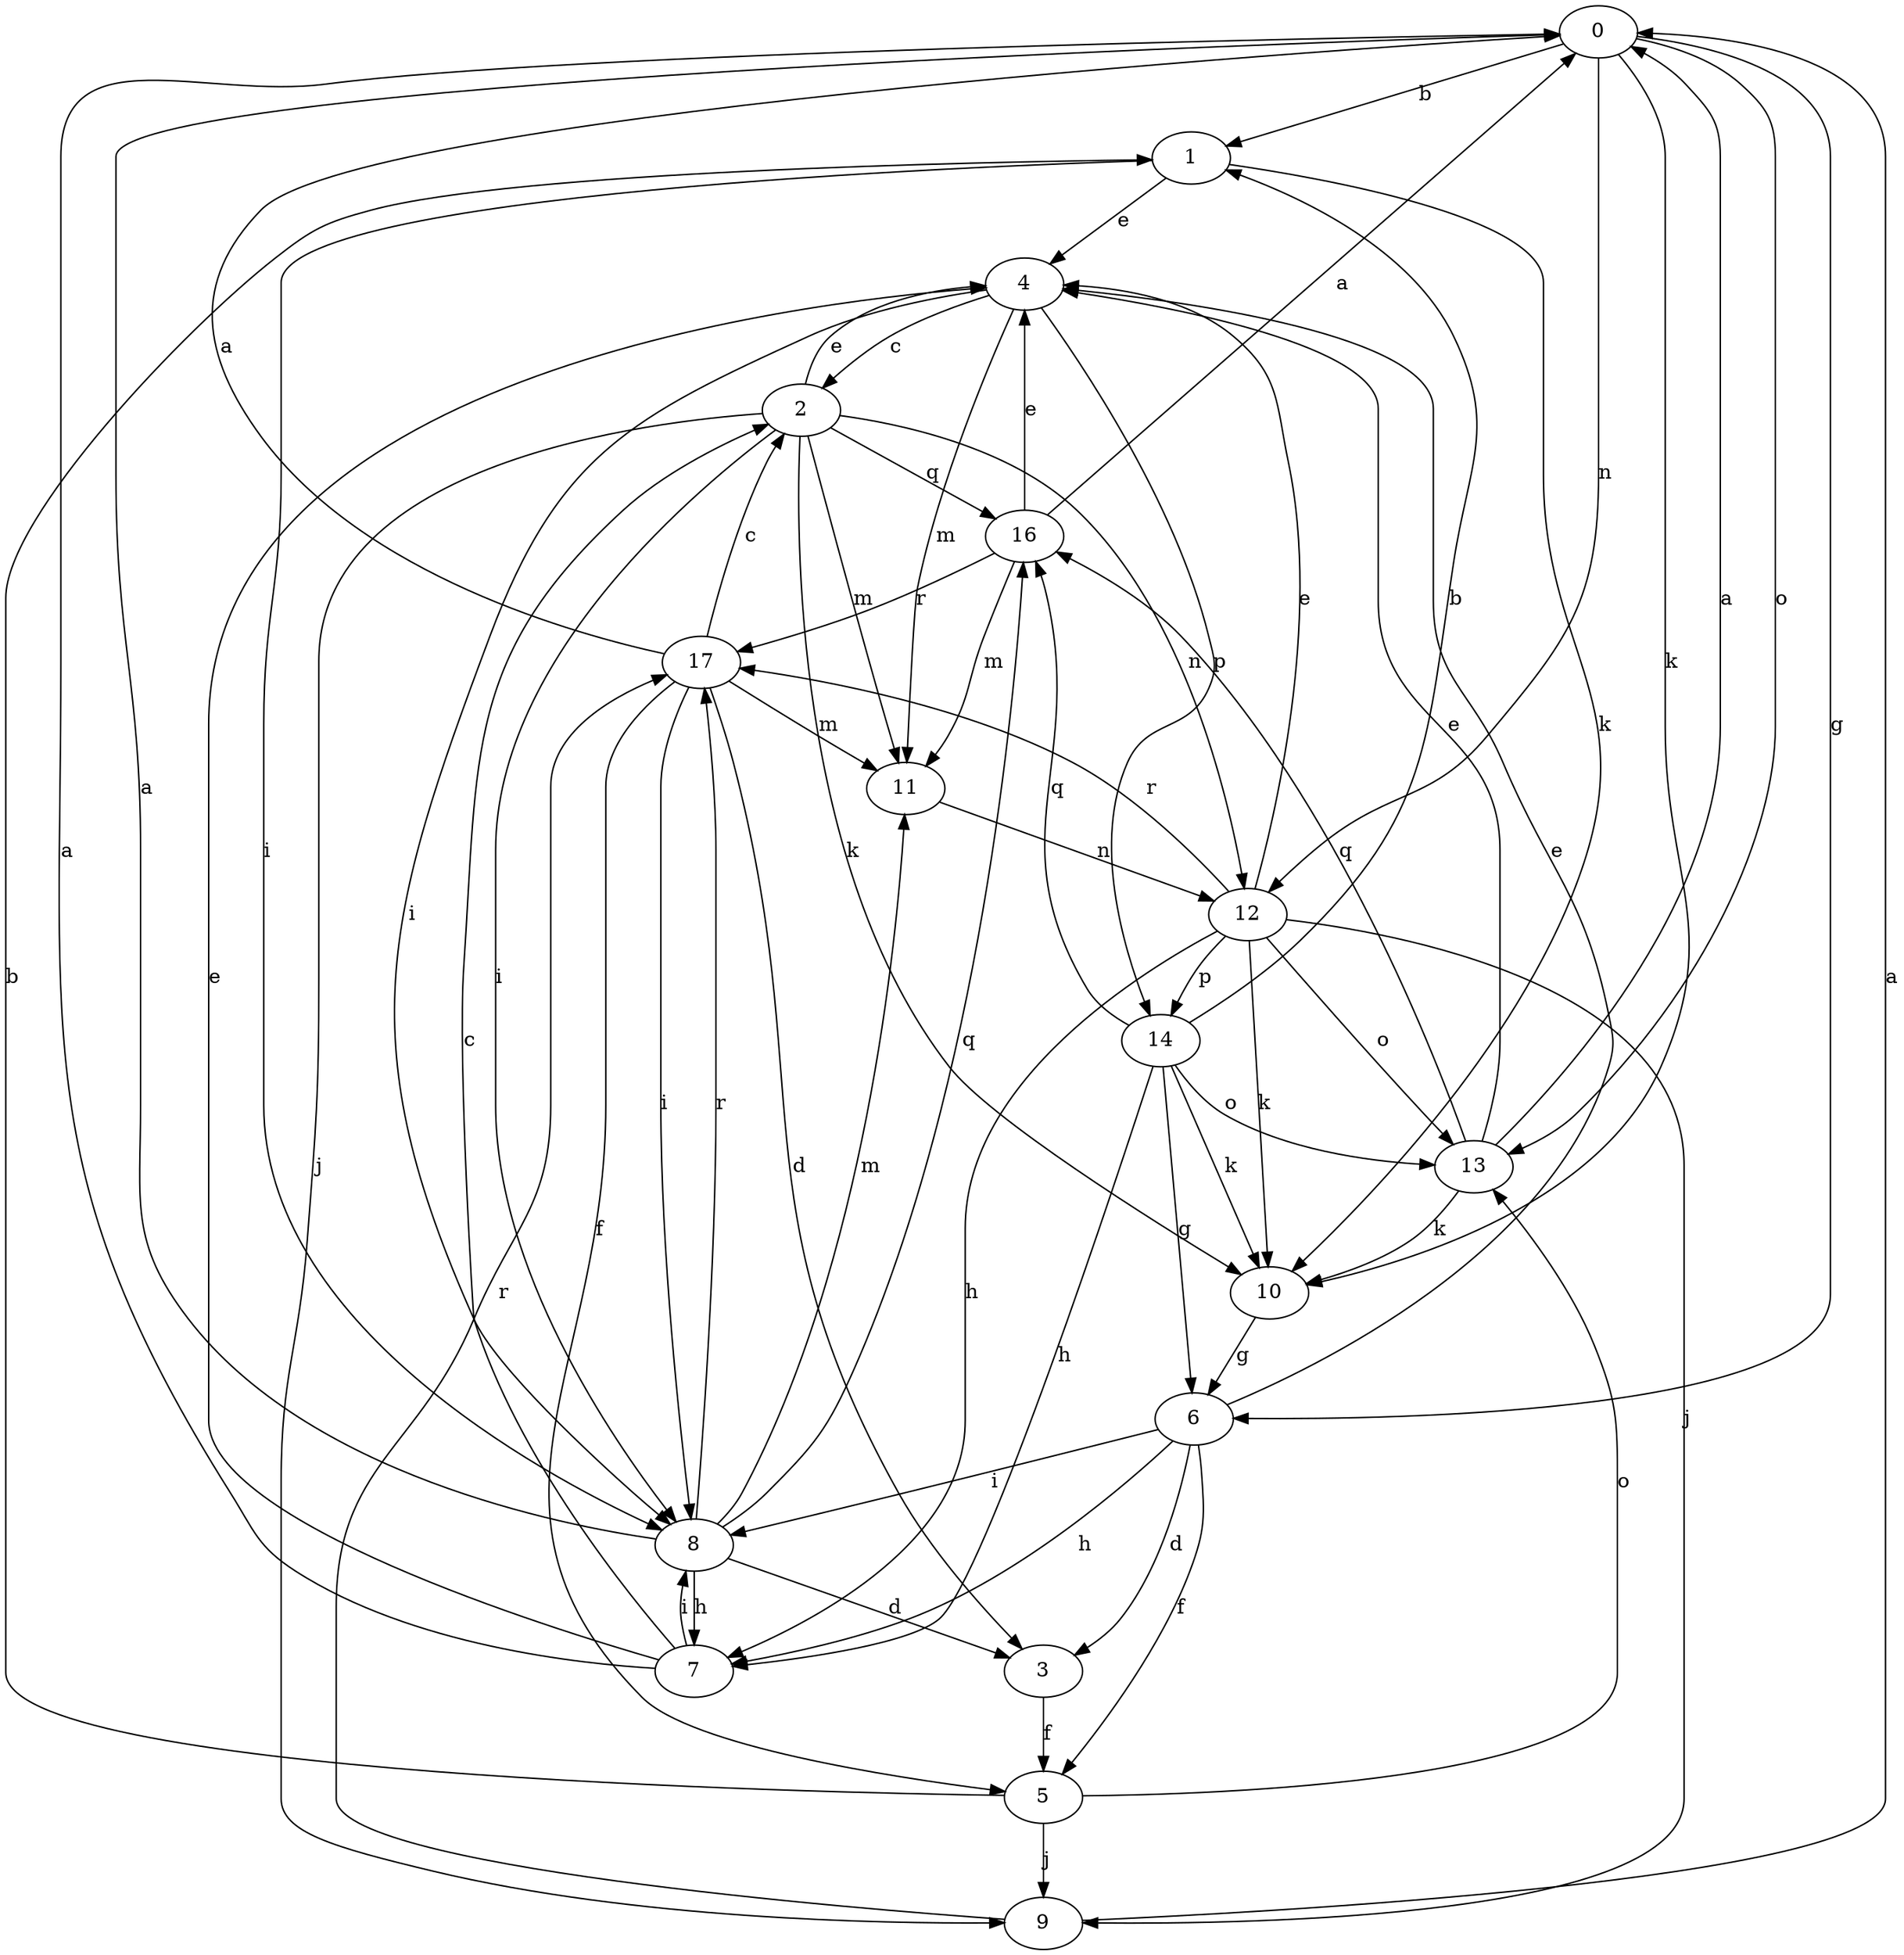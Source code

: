 strict digraph  {
0;
1;
2;
3;
4;
5;
6;
7;
8;
9;
10;
11;
12;
13;
14;
16;
17;
0 -> 1  [label=b];
0 -> 6  [label=g];
0 -> 10  [label=k];
0 -> 12  [label=n];
0 -> 13  [label=o];
1 -> 4  [label=e];
1 -> 8  [label=i];
1 -> 10  [label=k];
2 -> 4  [label=e];
2 -> 8  [label=i];
2 -> 9  [label=j];
2 -> 10  [label=k];
2 -> 11  [label=m];
2 -> 12  [label=n];
2 -> 16  [label=q];
3 -> 5  [label=f];
4 -> 2  [label=c];
4 -> 8  [label=i];
4 -> 11  [label=m];
4 -> 14  [label=p];
5 -> 1  [label=b];
5 -> 9  [label=j];
5 -> 13  [label=o];
6 -> 3  [label=d];
6 -> 4  [label=e];
6 -> 5  [label=f];
6 -> 7  [label=h];
6 -> 8  [label=i];
7 -> 0  [label=a];
7 -> 2  [label=c];
7 -> 4  [label=e];
7 -> 8  [label=i];
8 -> 0  [label=a];
8 -> 3  [label=d];
8 -> 7  [label=h];
8 -> 11  [label=m];
8 -> 16  [label=q];
8 -> 17  [label=r];
9 -> 0  [label=a];
9 -> 17  [label=r];
10 -> 6  [label=g];
11 -> 12  [label=n];
12 -> 4  [label=e];
12 -> 7  [label=h];
12 -> 9  [label=j];
12 -> 10  [label=k];
12 -> 13  [label=o];
12 -> 14  [label=p];
12 -> 17  [label=r];
13 -> 0  [label=a];
13 -> 4  [label=e];
13 -> 10  [label=k];
13 -> 16  [label=q];
14 -> 1  [label=b];
14 -> 6  [label=g];
14 -> 7  [label=h];
14 -> 10  [label=k];
14 -> 13  [label=o];
14 -> 16  [label=q];
16 -> 0  [label=a];
16 -> 4  [label=e];
16 -> 11  [label=m];
16 -> 17  [label=r];
17 -> 0  [label=a];
17 -> 2  [label=c];
17 -> 3  [label=d];
17 -> 5  [label=f];
17 -> 8  [label=i];
17 -> 11  [label=m];
}
